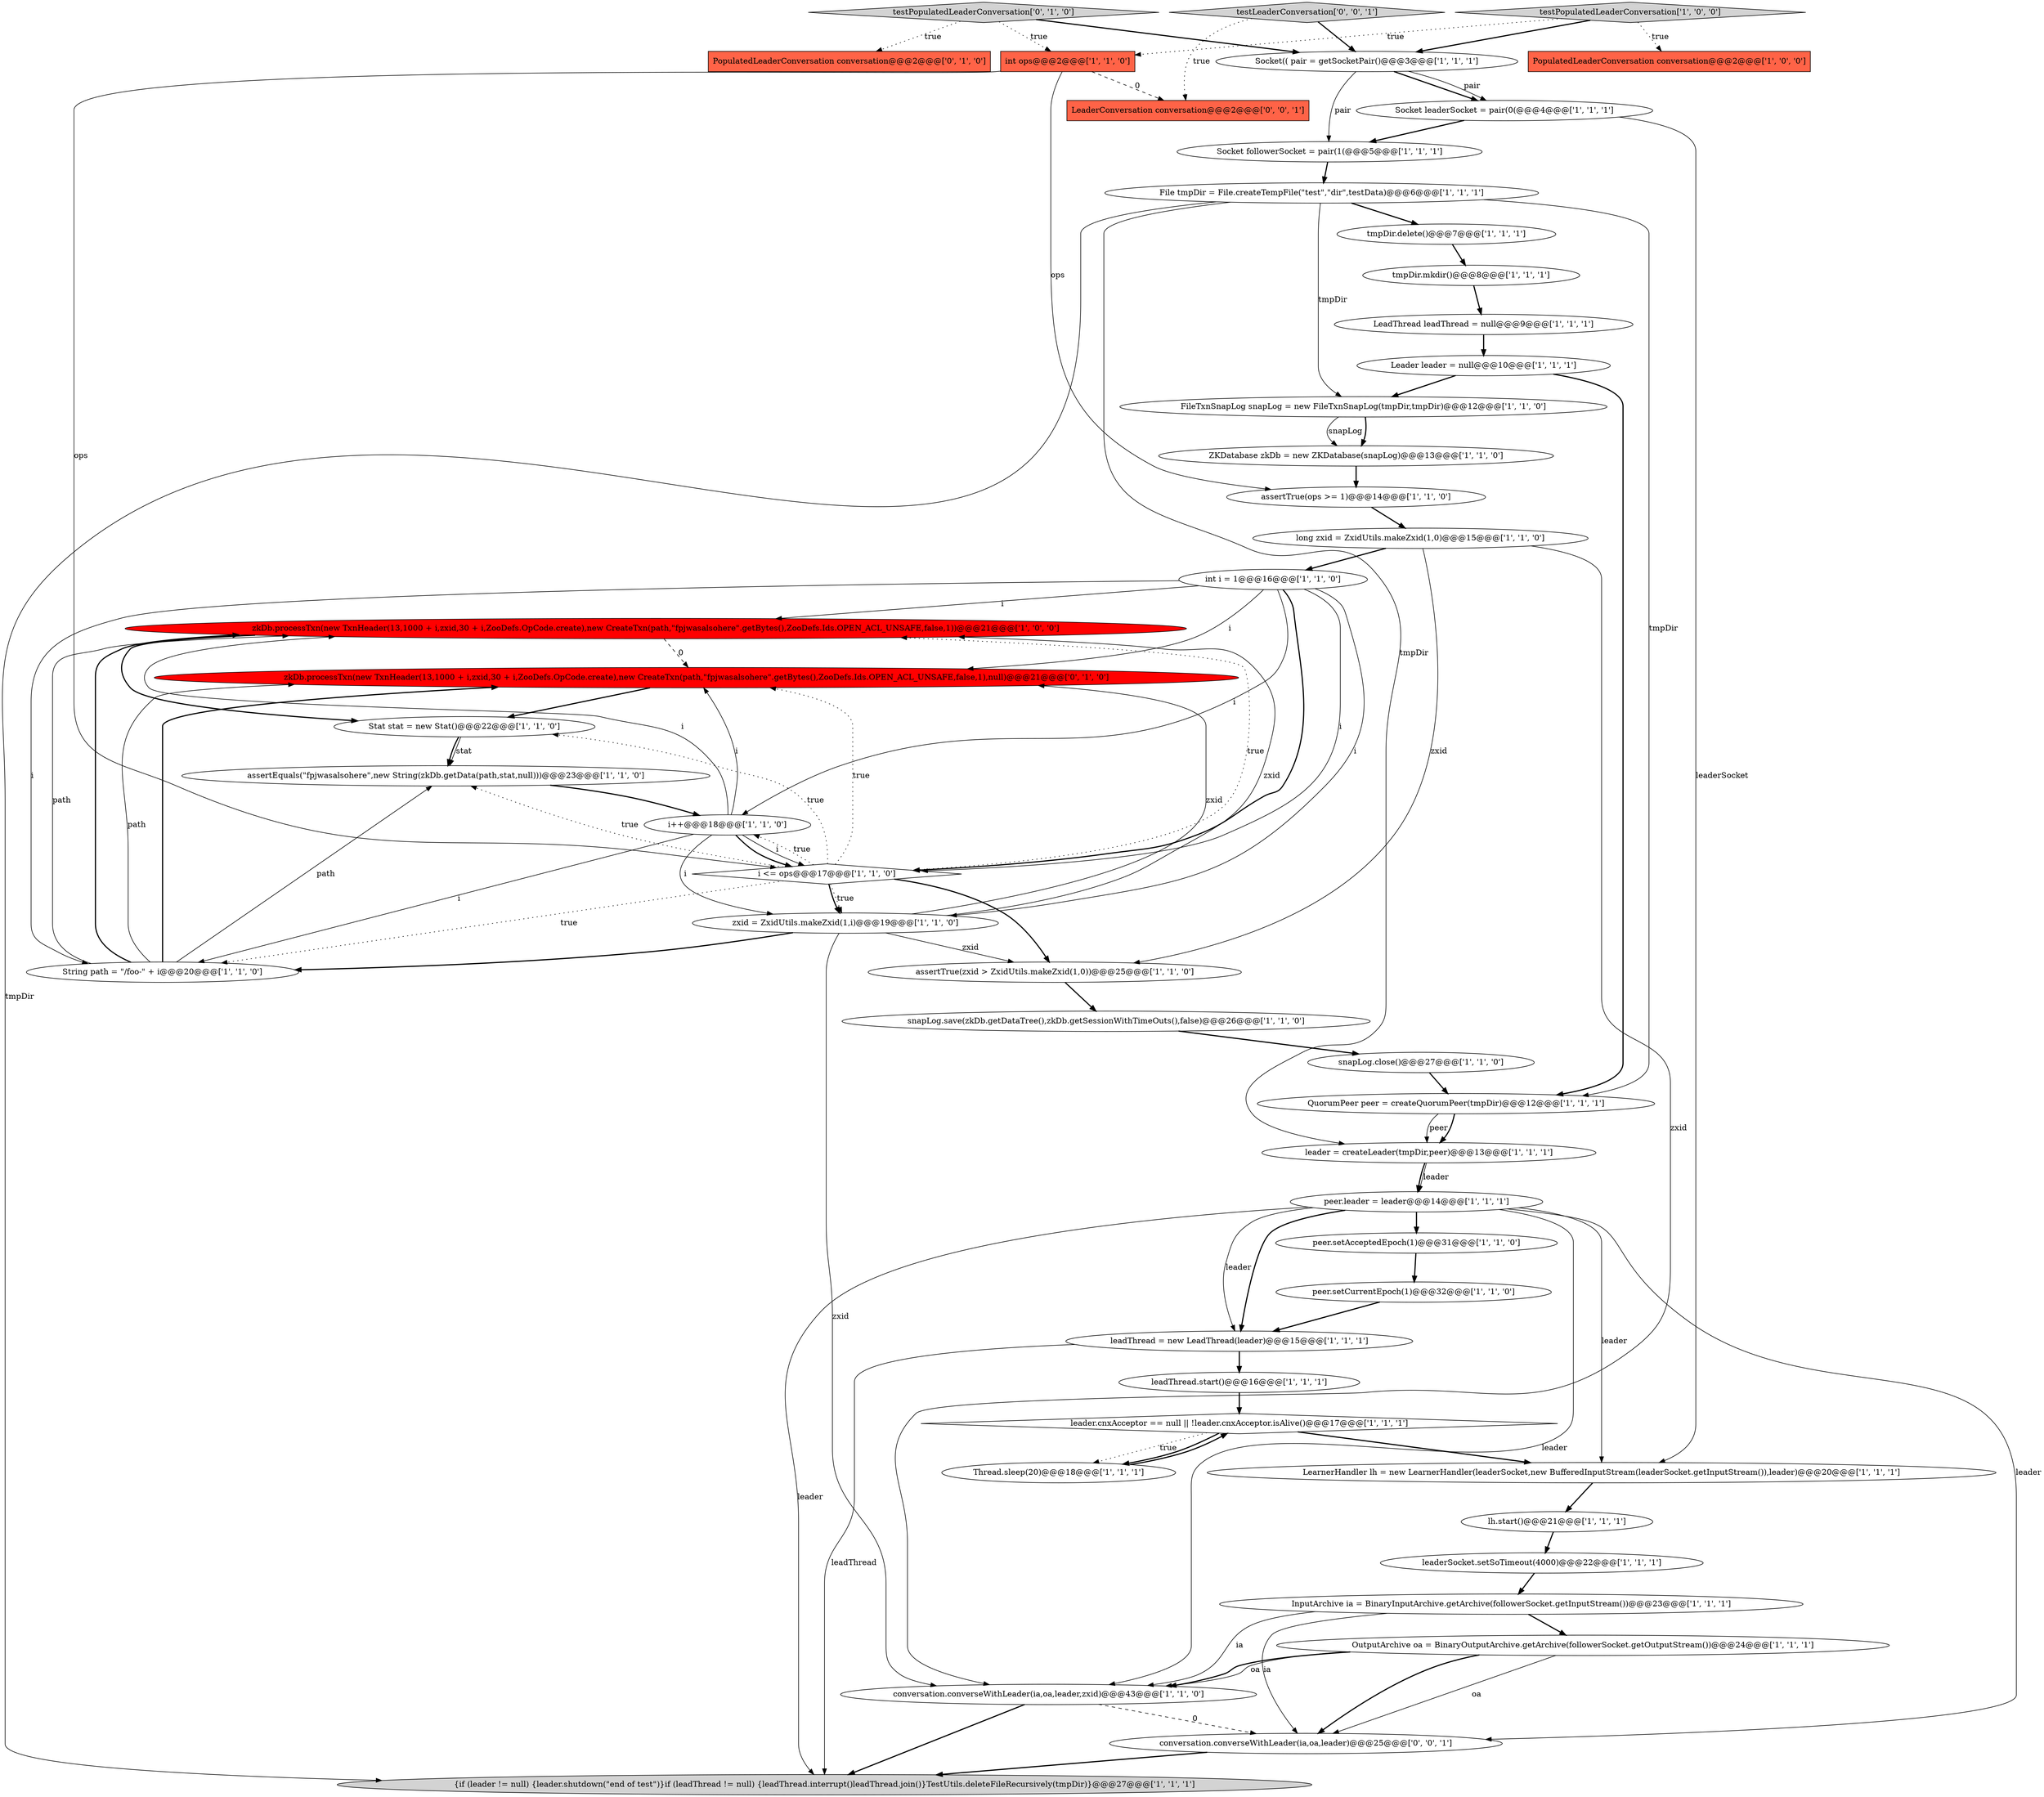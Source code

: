 digraph {
5 [style = filled, label = "conversation.converseWithLeader(ia,oa,leader,zxid)@@@43@@@['1', '1', '0']", fillcolor = white, shape = ellipse image = "AAA0AAABBB1BBB"];
36 [style = filled, label = "assertTrue(zxid > ZxidUtils.makeZxid(1,0))@@@25@@@['1', '1', '0']", fillcolor = white, shape = ellipse image = "AAA0AAABBB1BBB"];
15 [style = filled, label = "Socket followerSocket = pair(1(@@@5@@@['1', '1', '1']", fillcolor = white, shape = ellipse image = "AAA0AAABBB1BBB"];
1 [style = filled, label = "QuorumPeer peer = createQuorumPeer(tmpDir)@@@12@@@['1', '1', '1']", fillcolor = white, shape = ellipse image = "AAA0AAABBB1BBB"];
23 [style = filled, label = "OutputArchive oa = BinaryOutputArchive.getArchive(followerSocket.getOutputStream())@@@24@@@['1', '1', '1']", fillcolor = white, shape = ellipse image = "AAA0AAABBB1BBB"];
27 [style = filled, label = "leadThread = new LeadThread(leader)@@@15@@@['1', '1', '1']", fillcolor = white, shape = ellipse image = "AAA0AAABBB1BBB"];
44 [style = filled, label = "testPopulatedLeaderConversation['0', '1', '0']", fillcolor = lightgray, shape = diamond image = "AAA0AAABBB2BBB"];
6 [style = filled, label = "long zxid = ZxidUtils.makeZxid(1,0)@@@15@@@['1', '1', '0']", fillcolor = white, shape = ellipse image = "AAA0AAABBB1BBB"];
41 [style = filled, label = "zkDb.processTxn(new TxnHeader(13,1000 + i,zxid,30 + i,ZooDefs.OpCode.create),new CreateTxn(path,\"fpjwasalsohere\".getBytes(),ZooDefs.Ids.OPEN_ACL_UNSAFE,false,1))@@@21@@@['1', '0', '0']", fillcolor = red, shape = ellipse image = "AAA1AAABBB1BBB"];
10 [style = filled, label = "i <= ops@@@17@@@['1', '1', '0']", fillcolor = white, shape = diamond image = "AAA0AAABBB1BBB"];
11 [style = filled, label = "ZKDatabase zkDb = new ZKDatabase(snapLog)@@@13@@@['1', '1', '0']", fillcolor = white, shape = ellipse image = "AAA0AAABBB1BBB"];
45 [style = filled, label = "conversation.converseWithLeader(ia,oa,leader)@@@25@@@['0', '0', '1']", fillcolor = white, shape = ellipse image = "AAA0AAABBB3BBB"];
46 [style = filled, label = "testLeaderConversation['0', '0', '1']", fillcolor = lightgray, shape = diamond image = "AAA0AAABBB3BBB"];
32 [style = filled, label = "int ops@@@2@@@['1', '1', '0']", fillcolor = tomato, shape = box image = "AAA0AAABBB1BBB"];
38 [style = filled, label = "String path = \"/foo-\" + i@@@20@@@['1', '1', '0']", fillcolor = white, shape = ellipse image = "AAA0AAABBB1BBB"];
2 [style = filled, label = "File tmpDir = File.createTempFile(\"test\",\"dir\",testData)@@@6@@@['1', '1', '1']", fillcolor = white, shape = ellipse image = "AAA0AAABBB1BBB"];
47 [style = filled, label = "LeaderConversation conversation@@@2@@@['0', '0', '1']", fillcolor = tomato, shape = box image = "AAA0AAABBB3BBB"];
14 [style = filled, label = "zxid = ZxidUtils.makeZxid(1,i)@@@19@@@['1', '1', '0']", fillcolor = white, shape = ellipse image = "AAA0AAABBB1BBB"];
3 [style = filled, label = "tmpDir.mkdir()@@@8@@@['1', '1', '1']", fillcolor = white, shape = ellipse image = "AAA0AAABBB1BBB"];
35 [style = filled, label = "LearnerHandler lh = new LearnerHandler(leaderSocket,new BufferedInputStream(leaderSocket.getInputStream()),leader)@@@20@@@['1', '1', '1']", fillcolor = white, shape = ellipse image = "AAA0AAABBB1BBB"];
43 [style = filled, label = "zkDb.processTxn(new TxnHeader(13,1000 + i,zxid,30 + i,ZooDefs.OpCode.create),new CreateTxn(path,\"fpjwasalsohere\".getBytes(),ZooDefs.Ids.OPEN_ACL_UNSAFE,false,1),null)@@@21@@@['0', '1', '0']", fillcolor = red, shape = ellipse image = "AAA1AAABBB2BBB"];
20 [style = filled, label = "snapLog.close()@@@27@@@['1', '1', '0']", fillcolor = white, shape = ellipse image = "AAA0AAABBB1BBB"];
22 [style = filled, label = "snapLog.save(zkDb.getDataTree(),zkDb.getSessionWithTimeOuts(),false)@@@26@@@['1', '1', '0']", fillcolor = white, shape = ellipse image = "AAA0AAABBB1BBB"];
12 [style = filled, label = "peer.leader = leader@@@14@@@['1', '1', '1']", fillcolor = white, shape = ellipse image = "AAA0AAABBB1BBB"];
33 [style = filled, label = "int i = 1@@@16@@@['1', '1', '0']", fillcolor = white, shape = ellipse image = "AAA0AAABBB1BBB"];
17 [style = filled, label = "tmpDir.delete()@@@7@@@['1', '1', '1']", fillcolor = white, shape = ellipse image = "AAA0AAABBB1BBB"];
28 [style = filled, label = "PopulatedLeaderConversation conversation@@@2@@@['1', '0', '0']", fillcolor = tomato, shape = box image = "AAA0AAABBB1BBB"];
19 [style = filled, label = "i++@@@18@@@['1', '1', '0']", fillcolor = white, shape = ellipse image = "AAA0AAABBB1BBB"];
34 [style = filled, label = "lh.start()@@@21@@@['1', '1', '1']", fillcolor = white, shape = ellipse image = "AAA0AAABBB1BBB"];
42 [style = filled, label = "PopulatedLeaderConversation conversation@@@2@@@['0', '1', '0']", fillcolor = tomato, shape = box image = "AAA0AAABBB2BBB"];
8 [style = filled, label = "assertTrue(ops >= 1)@@@14@@@['1', '1', '0']", fillcolor = white, shape = ellipse image = "AAA0AAABBB1BBB"];
13 [style = filled, label = "leaderSocket.setSoTimeout(4000)@@@22@@@['1', '1', '1']", fillcolor = white, shape = ellipse image = "AAA0AAABBB1BBB"];
16 [style = filled, label = "leadThread.start()@@@16@@@['1', '1', '1']", fillcolor = white, shape = ellipse image = "AAA0AAABBB1BBB"];
40 [style = filled, label = "LeadThread leadThread = null@@@9@@@['1', '1', '1']", fillcolor = white, shape = ellipse image = "AAA0AAABBB1BBB"];
0 [style = filled, label = "peer.setAcceptedEpoch(1)@@@31@@@['1', '1', '0']", fillcolor = white, shape = ellipse image = "AAA0AAABBB1BBB"];
30 [style = filled, label = "Thread.sleep(20)@@@18@@@['1', '1', '1']", fillcolor = white, shape = ellipse image = "AAA0AAABBB1BBB"];
24 [style = filled, label = "testPopulatedLeaderConversation['1', '0', '0']", fillcolor = lightgray, shape = diamond image = "AAA0AAABBB1BBB"];
25 [style = filled, label = "Stat stat = new Stat()@@@22@@@['1', '1', '0']", fillcolor = white, shape = ellipse image = "AAA0AAABBB1BBB"];
9 [style = filled, label = "Socket leaderSocket = pair(0(@@@4@@@['1', '1', '1']", fillcolor = white, shape = ellipse image = "AAA0AAABBB1BBB"];
18 [style = filled, label = "FileTxnSnapLog snapLog = new FileTxnSnapLog(tmpDir,tmpDir)@@@12@@@['1', '1', '0']", fillcolor = white, shape = ellipse image = "AAA0AAABBB1BBB"];
21 [style = filled, label = "Leader leader = null@@@10@@@['1', '1', '1']", fillcolor = white, shape = ellipse image = "AAA0AAABBB1BBB"];
29 [style = filled, label = "leader = createLeader(tmpDir,peer)@@@13@@@['1', '1', '1']", fillcolor = white, shape = ellipse image = "AAA0AAABBB1BBB"];
4 [style = filled, label = "assertEquals(\"fpjwasalsohere\",new String(zkDb.getData(path,stat,null)))@@@23@@@['1', '1', '0']", fillcolor = white, shape = ellipse image = "AAA0AAABBB1BBB"];
31 [style = filled, label = "Socket(( pair = getSocketPair()@@@3@@@['1', '1', '1']", fillcolor = white, shape = ellipse image = "AAA0AAABBB1BBB"];
26 [style = filled, label = "leader.cnxAcceptor == null || !leader.cnxAcceptor.isAlive()@@@17@@@['1', '1', '1']", fillcolor = white, shape = diamond image = "AAA0AAABBB1BBB"];
37 [style = filled, label = "peer.setCurrentEpoch(1)@@@32@@@['1', '1', '0']", fillcolor = white, shape = ellipse image = "AAA0AAABBB1BBB"];
39 [style = filled, label = "InputArchive ia = BinaryInputArchive.getArchive(followerSocket.getInputStream())@@@23@@@['1', '1', '1']", fillcolor = white, shape = ellipse image = "AAA0AAABBB1BBB"];
7 [style = filled, label = "{if (leader != null) {leader.shutdown(\"end of test\")}if (leadThread != null) {leadThread.interrupt()leadThread.join()}TestUtils.deleteFileRecursively(tmpDir)}@@@27@@@['1', '1', '1']", fillcolor = lightgray, shape = ellipse image = "AAA0AAABBB1BBB"];
32->47 [style = dashed, label="0"];
38->4 [style = solid, label="path"];
27->7 [style = solid, label="leadThread"];
38->43 [style = solid, label="path"];
39->5 [style = solid, label="ia"];
37->27 [style = bold, label=""];
23->45 [style = bold, label=""];
31->9 [style = bold, label=""];
10->38 [style = dotted, label="true"];
19->41 [style = solid, label="i"];
39->45 [style = solid, label="ia"];
2->7 [style = solid, label="tmpDir"];
46->31 [style = bold, label=""];
8->6 [style = bold, label=""];
38->41 [style = bold, label=""];
33->43 [style = solid, label="i"];
21->18 [style = bold, label=""];
6->36 [style = solid, label="zxid"];
45->7 [style = bold, label=""];
12->7 [style = solid, label="leader"];
23->45 [style = solid, label="oa"];
26->30 [style = dotted, label="true"];
39->23 [style = bold, label=""];
21->1 [style = bold, label=""];
26->35 [style = bold, label=""];
33->14 [style = solid, label="i"];
41->43 [style = dashed, label="0"];
10->4 [style = dotted, label="true"];
14->43 [style = solid, label="zxid"];
10->14 [style = bold, label=""];
14->5 [style = solid, label="zxid"];
10->43 [style = dotted, label="true"];
18->11 [style = bold, label=""];
30->26 [style = bold, label=""];
4->19 [style = bold, label=""];
16->26 [style = bold, label=""];
14->38 [style = bold, label=""];
27->16 [style = bold, label=""];
31->9 [style = solid, label="pair"];
19->43 [style = solid, label="i"];
10->25 [style = dotted, label="true"];
22->20 [style = bold, label=""];
44->42 [style = dotted, label="true"];
5->45 [style = dashed, label="0"];
33->41 [style = solid, label="i"];
11->8 [style = bold, label=""];
5->7 [style = bold, label=""];
35->34 [style = bold, label=""];
18->11 [style = solid, label="snapLog"];
40->21 [style = bold, label=""];
23->5 [style = solid, label="oa"];
2->17 [style = bold, label=""];
2->29 [style = solid, label="tmpDir"];
44->32 [style = dotted, label="true"];
24->32 [style = dotted, label="true"];
23->5 [style = bold, label=""];
1->29 [style = solid, label="peer"];
19->10 [style = solid, label="i"];
46->47 [style = dotted, label="true"];
19->10 [style = bold, label=""];
13->39 [style = bold, label=""];
10->41 [style = dotted, label="true"];
20->1 [style = bold, label=""];
12->27 [style = solid, label="leader"];
12->35 [style = solid, label="leader"];
9->35 [style = solid, label="leaderSocket"];
25->4 [style = solid, label="stat"];
14->36 [style = solid, label="zxid"];
24->31 [style = bold, label=""];
10->19 [style = dotted, label="true"];
6->33 [style = bold, label=""];
17->3 [style = bold, label=""];
12->5 [style = solid, label="leader"];
1->29 [style = bold, label=""];
12->27 [style = bold, label=""];
19->38 [style = solid, label="i"];
32->10 [style = solid, label="ops"];
44->31 [style = bold, label=""];
38->43 [style = bold, label=""];
31->15 [style = solid, label="pair"];
29->12 [style = solid, label="leader"];
15->2 [style = bold, label=""];
0->37 [style = bold, label=""];
3->40 [style = bold, label=""];
19->14 [style = solid, label="i"];
34->13 [style = bold, label=""];
25->4 [style = bold, label=""];
33->10 [style = bold, label=""];
2->18 [style = solid, label="tmpDir"];
24->28 [style = dotted, label="true"];
32->8 [style = solid, label="ops"];
12->0 [style = bold, label=""];
10->36 [style = bold, label=""];
33->10 [style = solid, label="i"];
12->45 [style = solid, label="leader"];
26->30 [style = bold, label=""];
10->14 [style = dotted, label="true"];
14->41 [style = solid, label="zxid"];
29->12 [style = bold, label=""];
9->15 [style = bold, label=""];
33->38 [style = solid, label="i"];
2->1 [style = solid, label="tmpDir"];
41->25 [style = bold, label=""];
33->19 [style = solid, label="i"];
43->25 [style = bold, label=""];
6->5 [style = solid, label="zxid"];
38->41 [style = solid, label="path"];
36->22 [style = bold, label=""];
}
